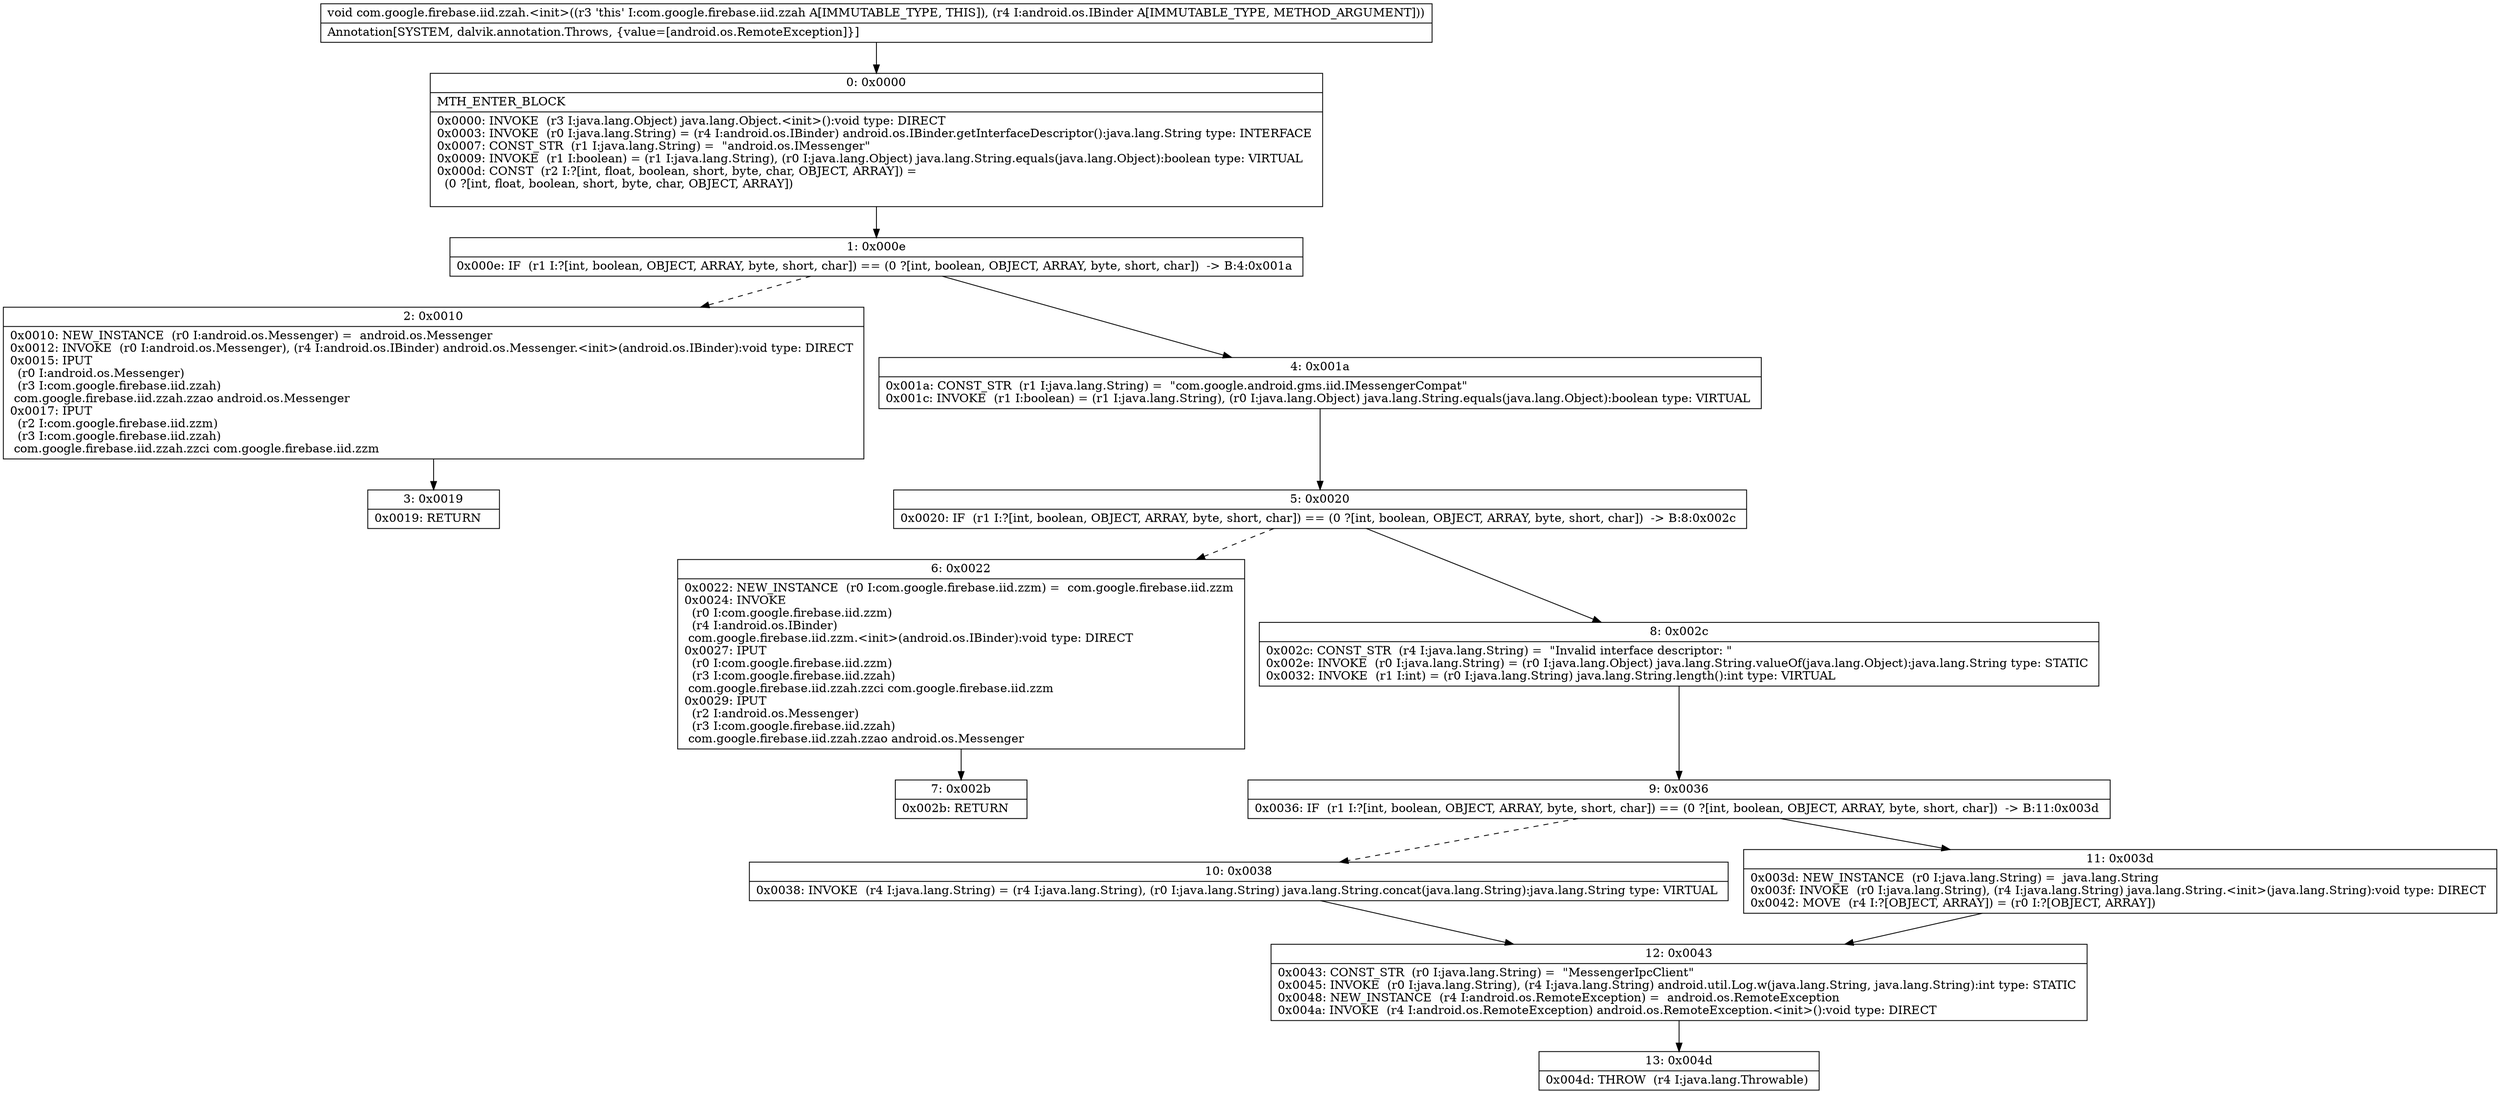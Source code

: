 digraph "CFG forcom.google.firebase.iid.zzah.\<init\>(Landroid\/os\/IBinder;)V" {
Node_0 [shape=record,label="{0\:\ 0x0000|MTH_ENTER_BLOCK\l|0x0000: INVOKE  (r3 I:java.lang.Object) java.lang.Object.\<init\>():void type: DIRECT \l0x0003: INVOKE  (r0 I:java.lang.String) = (r4 I:android.os.IBinder) android.os.IBinder.getInterfaceDescriptor():java.lang.String type: INTERFACE \l0x0007: CONST_STR  (r1 I:java.lang.String) =  \"android.os.IMessenger\" \l0x0009: INVOKE  (r1 I:boolean) = (r1 I:java.lang.String), (r0 I:java.lang.Object) java.lang.String.equals(java.lang.Object):boolean type: VIRTUAL \l0x000d: CONST  (r2 I:?[int, float, boolean, short, byte, char, OBJECT, ARRAY]) = \l  (0 ?[int, float, boolean, short, byte, char, OBJECT, ARRAY])\l \l}"];
Node_1 [shape=record,label="{1\:\ 0x000e|0x000e: IF  (r1 I:?[int, boolean, OBJECT, ARRAY, byte, short, char]) == (0 ?[int, boolean, OBJECT, ARRAY, byte, short, char])  \-\> B:4:0x001a \l}"];
Node_2 [shape=record,label="{2\:\ 0x0010|0x0010: NEW_INSTANCE  (r0 I:android.os.Messenger) =  android.os.Messenger \l0x0012: INVOKE  (r0 I:android.os.Messenger), (r4 I:android.os.IBinder) android.os.Messenger.\<init\>(android.os.IBinder):void type: DIRECT \l0x0015: IPUT  \l  (r0 I:android.os.Messenger)\l  (r3 I:com.google.firebase.iid.zzah)\l com.google.firebase.iid.zzah.zzao android.os.Messenger \l0x0017: IPUT  \l  (r2 I:com.google.firebase.iid.zzm)\l  (r3 I:com.google.firebase.iid.zzah)\l com.google.firebase.iid.zzah.zzci com.google.firebase.iid.zzm \l}"];
Node_3 [shape=record,label="{3\:\ 0x0019|0x0019: RETURN   \l}"];
Node_4 [shape=record,label="{4\:\ 0x001a|0x001a: CONST_STR  (r1 I:java.lang.String) =  \"com.google.android.gms.iid.IMessengerCompat\" \l0x001c: INVOKE  (r1 I:boolean) = (r1 I:java.lang.String), (r0 I:java.lang.Object) java.lang.String.equals(java.lang.Object):boolean type: VIRTUAL \l}"];
Node_5 [shape=record,label="{5\:\ 0x0020|0x0020: IF  (r1 I:?[int, boolean, OBJECT, ARRAY, byte, short, char]) == (0 ?[int, boolean, OBJECT, ARRAY, byte, short, char])  \-\> B:8:0x002c \l}"];
Node_6 [shape=record,label="{6\:\ 0x0022|0x0022: NEW_INSTANCE  (r0 I:com.google.firebase.iid.zzm) =  com.google.firebase.iid.zzm \l0x0024: INVOKE  \l  (r0 I:com.google.firebase.iid.zzm)\l  (r4 I:android.os.IBinder)\l com.google.firebase.iid.zzm.\<init\>(android.os.IBinder):void type: DIRECT \l0x0027: IPUT  \l  (r0 I:com.google.firebase.iid.zzm)\l  (r3 I:com.google.firebase.iid.zzah)\l com.google.firebase.iid.zzah.zzci com.google.firebase.iid.zzm \l0x0029: IPUT  \l  (r2 I:android.os.Messenger)\l  (r3 I:com.google.firebase.iid.zzah)\l com.google.firebase.iid.zzah.zzao android.os.Messenger \l}"];
Node_7 [shape=record,label="{7\:\ 0x002b|0x002b: RETURN   \l}"];
Node_8 [shape=record,label="{8\:\ 0x002c|0x002c: CONST_STR  (r4 I:java.lang.String) =  \"Invalid interface descriptor: \" \l0x002e: INVOKE  (r0 I:java.lang.String) = (r0 I:java.lang.Object) java.lang.String.valueOf(java.lang.Object):java.lang.String type: STATIC \l0x0032: INVOKE  (r1 I:int) = (r0 I:java.lang.String) java.lang.String.length():int type: VIRTUAL \l}"];
Node_9 [shape=record,label="{9\:\ 0x0036|0x0036: IF  (r1 I:?[int, boolean, OBJECT, ARRAY, byte, short, char]) == (0 ?[int, boolean, OBJECT, ARRAY, byte, short, char])  \-\> B:11:0x003d \l}"];
Node_10 [shape=record,label="{10\:\ 0x0038|0x0038: INVOKE  (r4 I:java.lang.String) = (r4 I:java.lang.String), (r0 I:java.lang.String) java.lang.String.concat(java.lang.String):java.lang.String type: VIRTUAL \l}"];
Node_11 [shape=record,label="{11\:\ 0x003d|0x003d: NEW_INSTANCE  (r0 I:java.lang.String) =  java.lang.String \l0x003f: INVOKE  (r0 I:java.lang.String), (r4 I:java.lang.String) java.lang.String.\<init\>(java.lang.String):void type: DIRECT \l0x0042: MOVE  (r4 I:?[OBJECT, ARRAY]) = (r0 I:?[OBJECT, ARRAY]) \l}"];
Node_12 [shape=record,label="{12\:\ 0x0043|0x0043: CONST_STR  (r0 I:java.lang.String) =  \"MessengerIpcClient\" \l0x0045: INVOKE  (r0 I:java.lang.String), (r4 I:java.lang.String) android.util.Log.w(java.lang.String, java.lang.String):int type: STATIC \l0x0048: NEW_INSTANCE  (r4 I:android.os.RemoteException) =  android.os.RemoteException \l0x004a: INVOKE  (r4 I:android.os.RemoteException) android.os.RemoteException.\<init\>():void type: DIRECT \l}"];
Node_13 [shape=record,label="{13\:\ 0x004d|0x004d: THROW  (r4 I:java.lang.Throwable) \l}"];
MethodNode[shape=record,label="{void com.google.firebase.iid.zzah.\<init\>((r3 'this' I:com.google.firebase.iid.zzah A[IMMUTABLE_TYPE, THIS]), (r4 I:android.os.IBinder A[IMMUTABLE_TYPE, METHOD_ARGUMENT]))  | Annotation[SYSTEM, dalvik.annotation.Throws, \{value=[android.os.RemoteException]\}]\l}"];
MethodNode -> Node_0;
Node_0 -> Node_1;
Node_1 -> Node_2[style=dashed];
Node_1 -> Node_4;
Node_2 -> Node_3;
Node_4 -> Node_5;
Node_5 -> Node_6[style=dashed];
Node_5 -> Node_8;
Node_6 -> Node_7;
Node_8 -> Node_9;
Node_9 -> Node_10[style=dashed];
Node_9 -> Node_11;
Node_10 -> Node_12;
Node_11 -> Node_12;
Node_12 -> Node_13;
}

